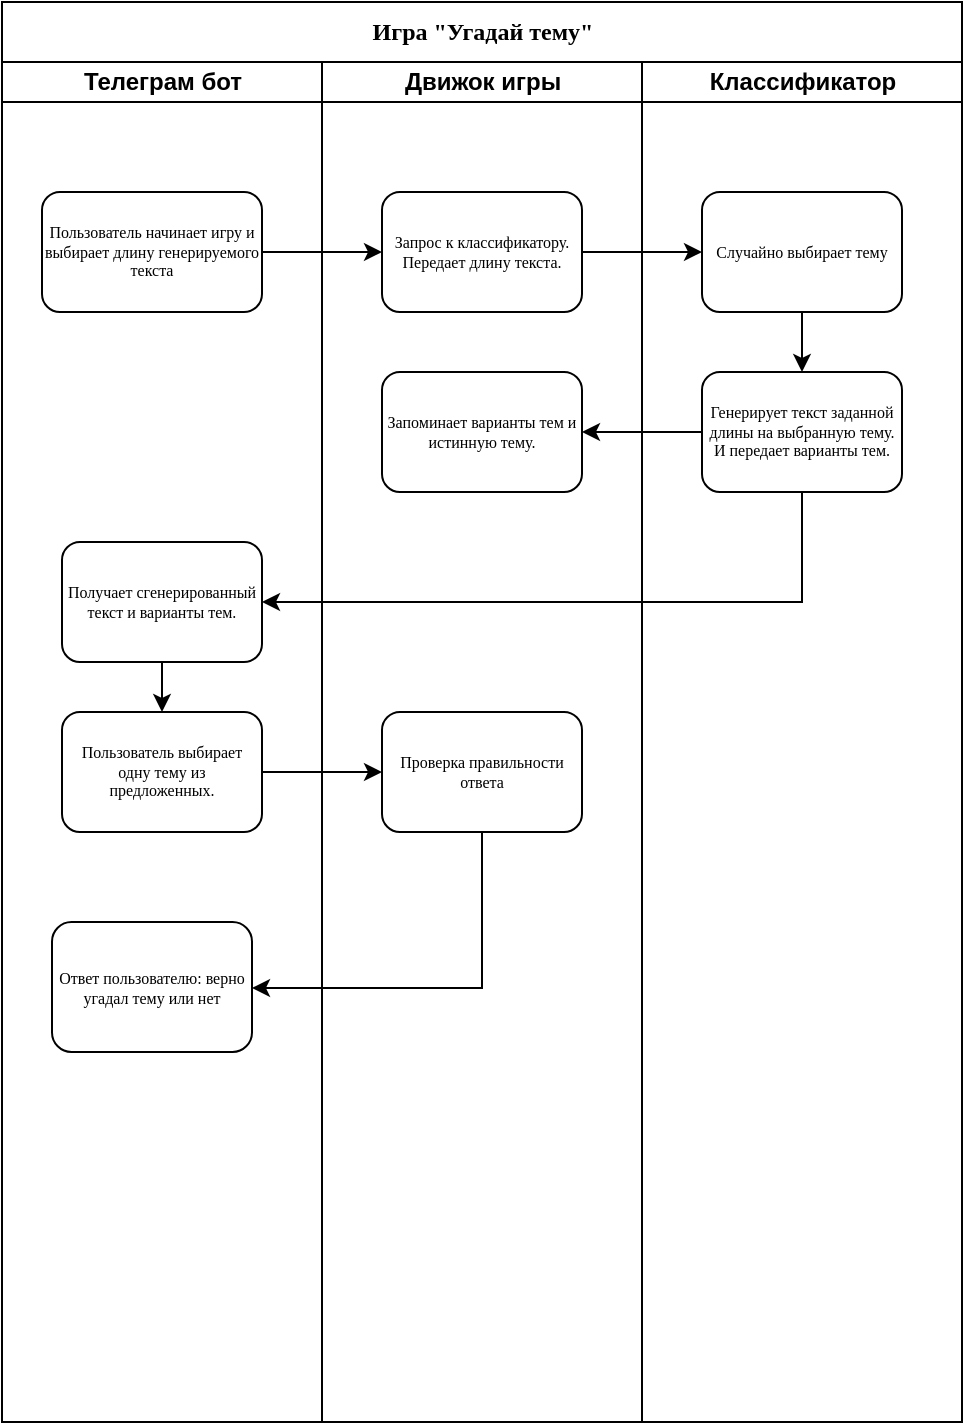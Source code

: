 <mxfile version="13.4.3" type="github">
  <diagram name="Page-1" id="74e2e168-ea6b-b213-b513-2b3c1d86103e">
    <mxGraphModel dx="786" dy="497" grid="1" gridSize="10" guides="1" tooltips="1" connect="1" arrows="1" fold="1" page="1" pageScale="1" pageWidth="1100" pageHeight="850" background="#ffffff" math="0" shadow="0">
      <root>
        <mxCell id="0" />
        <mxCell id="1" parent="0" />
        <mxCell id="77e6c97f196da883-1" value="&lt;font style=&quot;font-size: 12px&quot;&gt;Игра &quot;Угадай тему&quot;&lt;/font&gt;" style="swimlane;html=1;childLayout=stackLayout;startSize=30;rounded=0;shadow=0;labelBackgroundColor=none;strokeWidth=1;fontFamily=Verdana;fontSize=8;align=center;" parent="1" vertex="1">
          <mxGeometry x="70" y="40" width="480" height="710" as="geometry" />
        </mxCell>
        <mxCell id="77e6c97f196da883-2" value="Телеграм бот" style="swimlane;html=1;startSize=20;" parent="77e6c97f196da883-1" vertex="1">
          <mxGeometry y="30" width="160" height="680" as="geometry" />
        </mxCell>
        <mxCell id="F9_MilEPSE8xMf9d22v4-18" value="Ответ пользователю: верно угадал тему или нет" style="rounded=1;whiteSpace=wrap;html=1;shadow=0;labelBackgroundColor=none;strokeWidth=1;fontFamily=Verdana;fontSize=8;align=center;" parent="77e6c97f196da883-2" vertex="1">
          <mxGeometry x="25" y="430" width="100" height="65" as="geometry" />
        </mxCell>
        <mxCell id="F9_MilEPSE8xMf9d22v4-12" value="Получает сгенерированный текст и варианты тем." style="rounded=1;whiteSpace=wrap;html=1;shadow=0;labelBackgroundColor=none;strokeWidth=1;fontFamily=Verdana;fontSize=8;align=center;" parent="77e6c97f196da883-2" vertex="1">
          <mxGeometry x="30" y="240" width="100" height="60" as="geometry" />
        </mxCell>
        <mxCell id="77e6c97f196da883-8" value="&lt;font style=&quot;font-size: 8px&quot;&gt;Пользователь начинает игру и выбирает длину генерируемого текста&lt;/font&gt;" style="rounded=1;whiteSpace=wrap;html=1;shadow=0;labelBackgroundColor=none;strokeWidth=1;fontFamily=Verdana;fontSize=8;align=center;" parent="77e6c97f196da883-2" vertex="1">
          <mxGeometry x="20" y="65" width="110" height="60" as="geometry" />
        </mxCell>
        <mxCell id="F9_MilEPSE8xMf9d22v4-15" value="" style="edgeStyle=orthogonalEdgeStyle;rounded=0;orthogonalLoop=1;jettySize=auto;html=1;strokeWidth=1;" parent="77e6c97f196da883-2" source="F9_MilEPSE8xMf9d22v4-12" target="F9_MilEPSE8xMf9d22v4-14" edge="1">
          <mxGeometry relative="1" as="geometry" />
        </mxCell>
        <mxCell id="F9_MilEPSE8xMf9d22v4-14" value="Пользователь выбирает одну тему из предложенных." style="rounded=1;whiteSpace=wrap;html=1;shadow=0;labelBackgroundColor=none;strokeWidth=1;fontFamily=Verdana;fontSize=8;align=center;" parent="77e6c97f196da883-2" vertex="1">
          <mxGeometry x="30" y="325" width="100" height="60" as="geometry" />
        </mxCell>
        <mxCell id="77e6c97f196da883-3" value="Движок игры" style="swimlane;html=1;startSize=20;" parent="77e6c97f196da883-1" vertex="1">
          <mxGeometry x="160" y="30" width="160" height="680" as="geometry" />
        </mxCell>
        <mxCell id="F9_MilEPSE8xMf9d22v4-5" value="Запрос к классификатору. Передает длину текста." style="rounded=1;whiteSpace=wrap;html=1;shadow=0;labelBackgroundColor=none;strokeWidth=1;fontFamily=Verdana;fontSize=8;align=center;" parent="77e6c97f196da883-3" vertex="1">
          <mxGeometry x="30" y="65" width="100" height="60" as="geometry" />
        </mxCell>
        <mxCell id="F9_MilEPSE8xMf9d22v4-8" value="Запоминает варианты тем и истинную тему." style="rounded=1;whiteSpace=wrap;html=1;shadow=0;labelBackgroundColor=none;strokeWidth=1;fontFamily=Verdana;fontSize=8;align=center;" parent="77e6c97f196da883-3" vertex="1">
          <mxGeometry x="30" y="155" width="100" height="60" as="geometry" />
        </mxCell>
        <mxCell id="F9_MilEPSE8xMf9d22v4-16" value="Проверка правильности ответа" style="rounded=1;whiteSpace=wrap;html=1;shadow=0;labelBackgroundColor=none;strokeWidth=1;fontFamily=Verdana;fontSize=8;align=center;" parent="77e6c97f196da883-3" vertex="1">
          <mxGeometry x="30" y="325" width="100" height="60" as="geometry" />
        </mxCell>
        <mxCell id="77e6c97f196da883-4" value="Классификатор" style="swimlane;html=1;startSize=20;" parent="77e6c97f196da883-1" vertex="1">
          <mxGeometry x="320" y="30" width="160" height="680" as="geometry" />
        </mxCell>
        <mxCell id="F9_MilEPSE8xMf9d22v4-4" value="" style="edgeStyle=orthogonalEdgeStyle;rounded=0;orthogonalLoop=1;jettySize=auto;html=1;strokeWidth=1;" parent="77e6c97f196da883-4" source="F9_MilEPSE8xMf9d22v4-1" target="77e6c97f196da883-12" edge="1">
          <mxGeometry relative="1" as="geometry" />
        </mxCell>
        <mxCell id="F9_MilEPSE8xMf9d22v4-1" value="Случайно выбирает тему" style="rounded=1;whiteSpace=wrap;html=1;shadow=0;labelBackgroundColor=none;strokeWidth=1;fontFamily=Verdana;fontSize=8;align=center;" parent="77e6c97f196da883-4" vertex="1">
          <mxGeometry x="30" y="65" width="100" height="60" as="geometry" />
        </mxCell>
        <mxCell id="77e6c97f196da883-12" value="Генерирует текст заданной длины на выбранную тему. И передает варианты тем." style="rounded=1;whiteSpace=wrap;html=1;shadow=0;labelBackgroundColor=none;strokeWidth=1;fontFamily=Verdana;fontSize=8;align=center;" parent="77e6c97f196da883-4" vertex="1">
          <mxGeometry x="30" y="155" width="100" height="60" as="geometry" />
        </mxCell>
        <mxCell id="F9_MilEPSE8xMf9d22v4-3" value="" style="edgeStyle=orthogonalEdgeStyle;rounded=0;orthogonalLoop=1;jettySize=auto;html=1;entryX=0;entryY=0.5;entryDx=0;entryDy=0;strokeWidth=1;" parent="77e6c97f196da883-1" source="77e6c97f196da883-8" target="F9_MilEPSE8xMf9d22v4-5" edge="1">
          <mxGeometry relative="1" as="geometry">
            <mxPoint x="210" y="125" as="targetPoint" />
          </mxGeometry>
        </mxCell>
        <mxCell id="F9_MilEPSE8xMf9d22v4-7" value="" style="edgeStyle=orthogonalEdgeStyle;rounded=0;orthogonalLoop=1;jettySize=auto;html=1;strokeWidth=1;" parent="77e6c97f196da883-1" source="F9_MilEPSE8xMf9d22v4-5" target="F9_MilEPSE8xMf9d22v4-1" edge="1">
          <mxGeometry relative="1" as="geometry" />
        </mxCell>
        <mxCell id="F9_MilEPSE8xMf9d22v4-9" value="" style="edgeStyle=orthogonalEdgeStyle;rounded=0;orthogonalLoop=1;jettySize=auto;html=1;strokeWidth=1;" parent="77e6c97f196da883-1" source="77e6c97f196da883-12" target="F9_MilEPSE8xMf9d22v4-8" edge="1">
          <mxGeometry relative="1" as="geometry" />
        </mxCell>
        <mxCell id="F9_MilEPSE8xMf9d22v4-13" value="" style="edgeStyle=orthogonalEdgeStyle;rounded=0;orthogonalLoop=1;jettySize=auto;html=1;strokeWidth=1;" parent="77e6c97f196da883-1" source="77e6c97f196da883-12" target="F9_MilEPSE8xMf9d22v4-12" edge="1">
          <mxGeometry relative="1" as="geometry">
            <Array as="points">
              <mxPoint x="400" y="300" />
              <mxPoint x="90" y="300" />
            </Array>
          </mxGeometry>
        </mxCell>
        <mxCell id="F9_MilEPSE8xMf9d22v4-17" value="" style="edgeStyle=orthogonalEdgeStyle;rounded=0;orthogonalLoop=1;jettySize=auto;html=1;strokeWidth=1;" parent="77e6c97f196da883-1" source="F9_MilEPSE8xMf9d22v4-14" target="F9_MilEPSE8xMf9d22v4-16" edge="1">
          <mxGeometry relative="1" as="geometry" />
        </mxCell>
        <mxCell id="F9_MilEPSE8xMf9d22v4-19" value="" style="edgeStyle=orthogonalEdgeStyle;rounded=0;orthogonalLoop=1;jettySize=auto;html=1;strokeWidth=1;" parent="77e6c97f196da883-1" source="F9_MilEPSE8xMf9d22v4-16" target="F9_MilEPSE8xMf9d22v4-18" edge="1">
          <mxGeometry relative="1" as="geometry">
            <Array as="points">
              <mxPoint x="240" y="493" />
            </Array>
          </mxGeometry>
        </mxCell>
      </root>
    </mxGraphModel>
  </diagram>
</mxfile>
